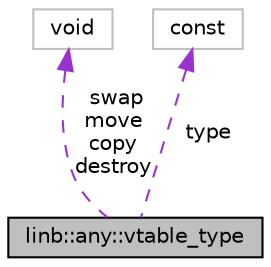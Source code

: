 digraph "linb::any::vtable_type"
{
 // LATEX_PDF_SIZE
  edge [fontname="Helvetica",fontsize="10",labelfontname="Helvetica",labelfontsize="10"];
  node [fontname="Helvetica",fontsize="10",shape=record];
  Node1 [label="linb::any::vtable_type",height=0.2,width=0.4,color="black", fillcolor="grey75", style="filled", fontcolor="black",tooltip="Base VTable specification."];
  Node2 -> Node1 [dir="back",color="darkorchid3",fontsize="10",style="dashed",label=" swap\nmove\ncopy\ndestroy" ,fontname="Helvetica"];
  Node2 [label="void",height=0.2,width=0.4,color="grey75", fillcolor="white", style="filled",tooltip=" "];
  Node3 -> Node1 [dir="back",color="darkorchid3",fontsize="10",style="dashed",label=" type" ,fontname="Helvetica"];
  Node3 [label="const",height=0.2,width=0.4,color="grey75", fillcolor="white", style="filled",tooltip=" "];
}
